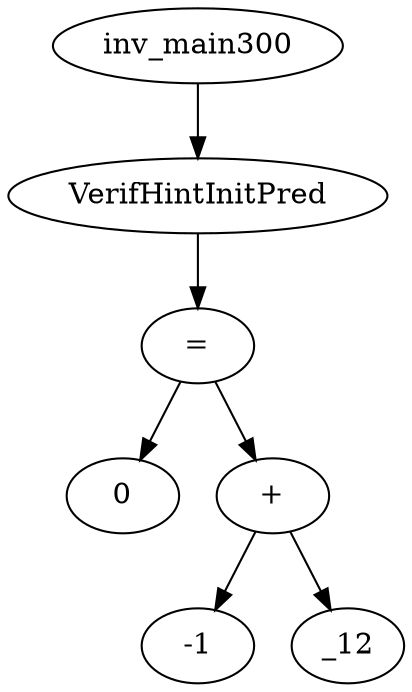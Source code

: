 digraph dag {
0 [label="inv_main300"];
1 [label="VerifHintInitPred"];
2 [label="="];
3 [label="0"];
4 [label="+"];
5 [label="-1"];
6 [label="_12"];
0->1
1->2
2->4
2 -> 3
4->6
4 -> 5
}
